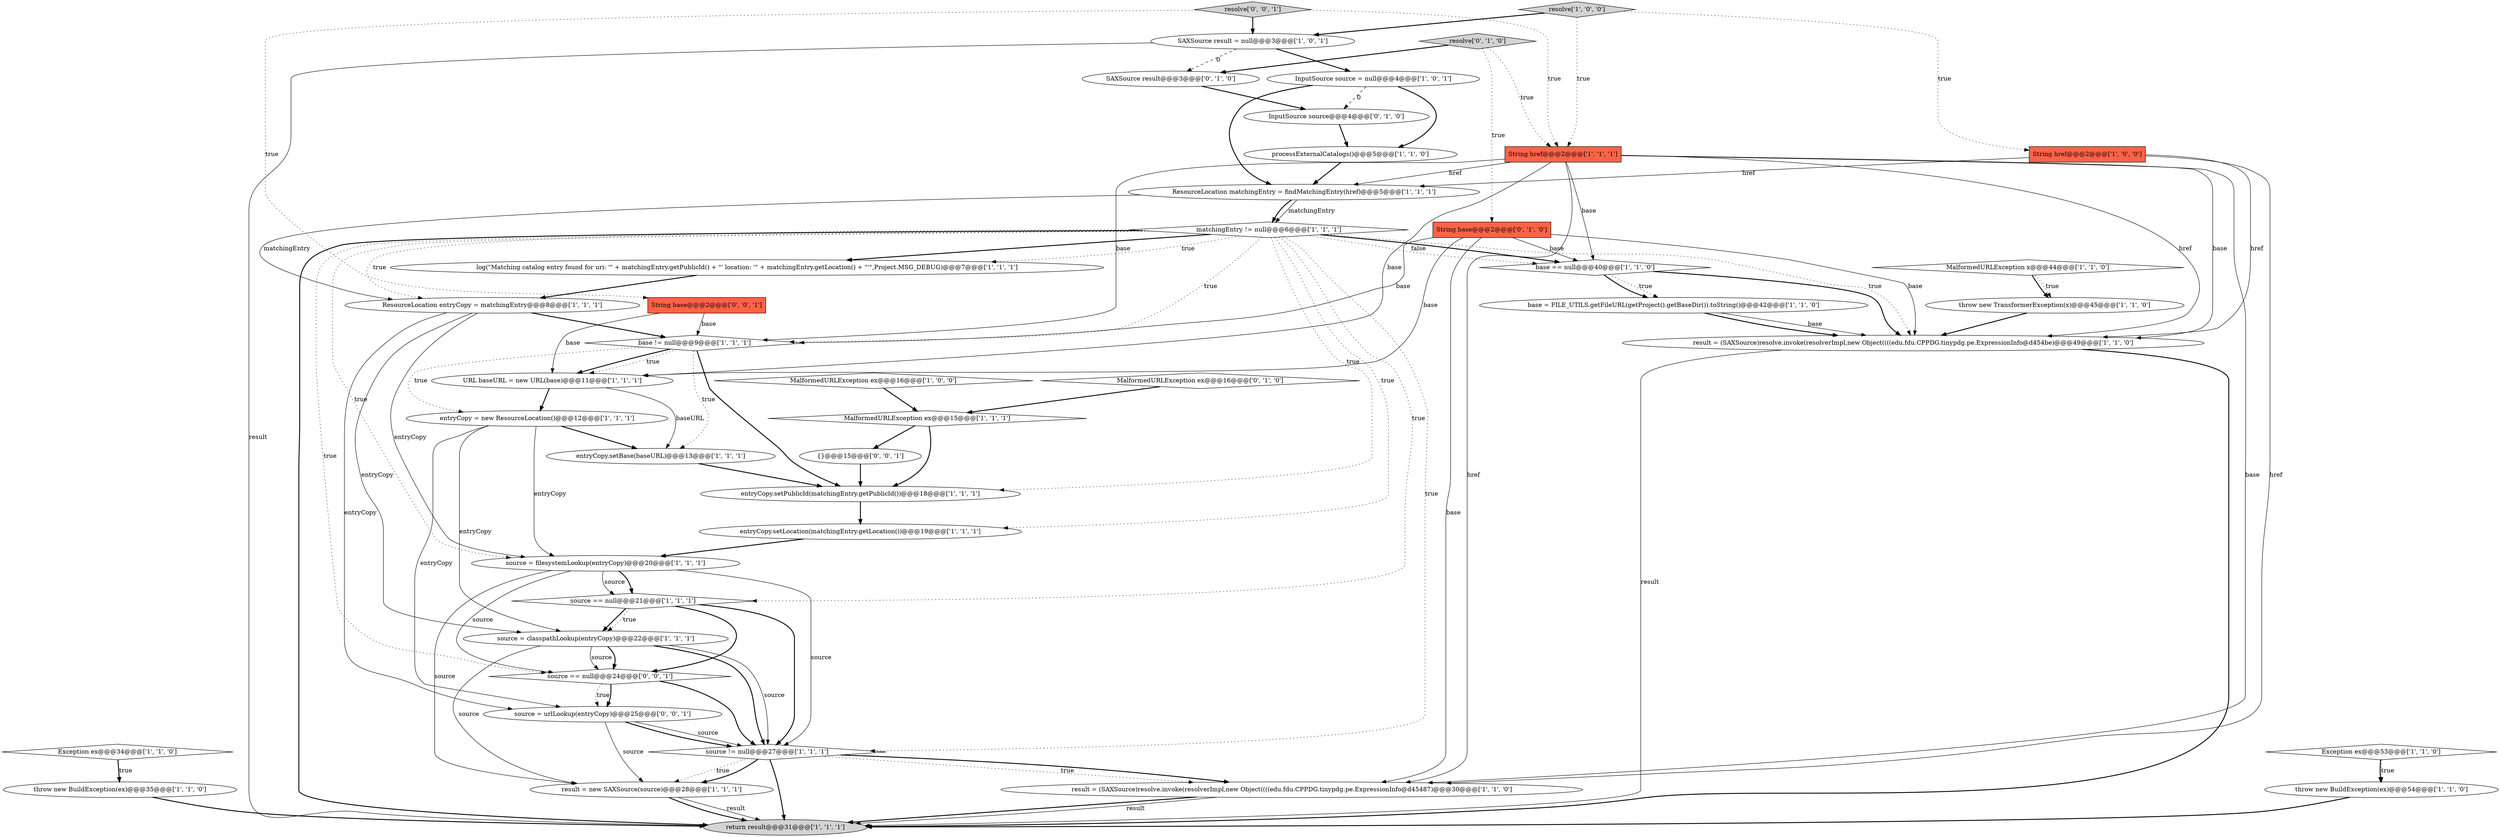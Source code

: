 digraph {
16 [style = filled, label = "MalformedURLException ex@@@16@@@['1', '0', '0']", fillcolor = white, shape = diamond image = "AAA0AAABBB1BBB"];
31 [style = filled, label = "entryCopy.setBase(baseURL)@@@13@@@['1', '1', '1']", fillcolor = white, shape = ellipse image = "AAA0AAABBB1BBB"];
5 [style = filled, label = "entryCopy = new ResourceLocation()@@@12@@@['1', '1', '1']", fillcolor = white, shape = ellipse image = "AAA0AAABBB1BBB"];
8 [style = filled, label = "InputSource source = null@@@4@@@['1', '0', '1']", fillcolor = white, shape = ellipse image = "AAA0AAABBB1BBB"];
42 [style = filled, label = "resolve['0', '0', '1']", fillcolor = lightgray, shape = diamond image = "AAA0AAABBB3BBB"];
29 [style = filled, label = "Exception ex@@@34@@@['1', '1', '0']", fillcolor = white, shape = diamond image = "AAA0AAABBB1BBB"];
23 [style = filled, label = "source = filesystemLookup(entryCopy)@@@20@@@['1', '1', '1']", fillcolor = white, shape = ellipse image = "AAA0AAABBB1BBB"];
35 [style = filled, label = "String base@@@2@@@['0', '1', '0']", fillcolor = tomato, shape = box image = "AAA0AAABBB2BBB"];
12 [style = filled, label = "throw new TransformerException(x)@@@45@@@['1', '1', '0']", fillcolor = white, shape = ellipse image = "AAA0AAABBB1BBB"];
38 [style = filled, label = "SAXSource result@@@3@@@['0', '1', '0']", fillcolor = white, shape = ellipse image = "AAA1AAABBB2BBB"];
21 [style = filled, label = "SAXSource result = null@@@3@@@['1', '0', '1']", fillcolor = white, shape = ellipse image = "AAA0AAABBB1BBB"];
37 [style = filled, label = "resolve['0', '1', '0']", fillcolor = lightgray, shape = diamond image = "AAA0AAABBB2BBB"];
14 [style = filled, label = "return result@@@31@@@['1', '1', '1']", fillcolor = lightgray, shape = ellipse image = "AAA0AAABBB1BBB"];
19 [style = filled, label = "throw new BuildException(ex)@@@35@@@['1', '1', '0']", fillcolor = white, shape = ellipse image = "AAA0AAABBB1BBB"];
0 [style = filled, label = "source != null@@@27@@@['1', '1', '1']", fillcolor = white, shape = diamond image = "AAA0AAABBB1BBB"];
28 [style = filled, label = "base != null@@@9@@@['1', '1', '1']", fillcolor = white, shape = diamond image = "AAA0AAABBB1BBB"];
36 [style = filled, label = "InputSource source@@@4@@@['0', '1', '0']", fillcolor = white, shape = ellipse image = "AAA1AAABBB2BBB"];
39 [style = filled, label = "{}@@@15@@@['0', '0', '1']", fillcolor = white, shape = ellipse image = "AAA0AAABBB3BBB"];
6 [style = filled, label = "base = FILE_UTILS.getFileURL(getProject().getBaseDir()).toString()@@@42@@@['1', '1', '0']", fillcolor = white, shape = ellipse image = "AAA0AAABBB1BBB"];
33 [style = filled, label = "MalformedURLException x@@@44@@@['1', '1', '0']", fillcolor = white, shape = diamond image = "AAA0AAABBB1BBB"];
40 [style = filled, label = "source = urlLookup(entryCopy)@@@25@@@['0', '0', '1']", fillcolor = white, shape = ellipse image = "AAA0AAABBB3BBB"];
43 [style = filled, label = "source == null@@@24@@@['0', '0', '1']", fillcolor = white, shape = diamond image = "AAA0AAABBB3BBB"];
10 [style = filled, label = "ResourceLocation matchingEntry = findMatchingEntry(href)@@@5@@@['1', '1', '1']", fillcolor = white, shape = ellipse image = "AAA0AAABBB1BBB"];
9 [style = filled, label = "String href@@@2@@@['1', '0', '0']", fillcolor = tomato, shape = box image = "AAA0AAABBB1BBB"];
24 [style = filled, label = "result = (SAXSource)resolve.invoke(resolverImpl,new Object((((edu.fdu.CPPDG.tinypdg.pe.ExpressionInfo@d45487)@@@30@@@['1', '1', '0']", fillcolor = white, shape = ellipse image = "AAA0AAABBB1BBB"];
22 [style = filled, label = "base == null@@@40@@@['1', '1', '0']", fillcolor = white, shape = diamond image = "AAA0AAABBB1BBB"];
11 [style = filled, label = "Exception ex@@@53@@@['1', '1', '0']", fillcolor = white, shape = diamond image = "AAA0AAABBB1BBB"];
32 [style = filled, label = "MalformedURLException ex@@@15@@@['1', '1', '1']", fillcolor = white, shape = diamond image = "AAA0AAABBB1BBB"];
27 [style = filled, label = "URL baseURL = new URL(base)@@@11@@@['1', '1', '1']", fillcolor = white, shape = ellipse image = "AAA0AAABBB1BBB"];
30 [style = filled, label = "String href@@@2@@@['1', '1', '1']", fillcolor = tomato, shape = box image = "AAA0AAABBB1BBB"];
18 [style = filled, label = "source == null@@@21@@@['1', '1', '1']", fillcolor = white, shape = diamond image = "AAA0AAABBB1BBB"];
26 [style = filled, label = "processExternalCatalogs()@@@5@@@['1', '1', '0']", fillcolor = white, shape = ellipse image = "AAA0AAABBB1BBB"];
4 [style = filled, label = "result = (SAXSource)resolve.invoke(resolverImpl,new Object((((edu.fdu.CPPDG.tinypdg.pe.ExpressionInfo@d454be)@@@49@@@['1', '1', '0']", fillcolor = white, shape = ellipse image = "AAA0AAABBB1BBB"];
34 [style = filled, label = "MalformedURLException ex@@@16@@@['0', '1', '0']", fillcolor = white, shape = diamond image = "AAA0AAABBB2BBB"];
2 [style = filled, label = "result = new SAXSource(source)@@@28@@@['1', '1', '1']", fillcolor = white, shape = ellipse image = "AAA0AAABBB1BBB"];
20 [style = filled, label = "resolve['1', '0', '0']", fillcolor = lightgray, shape = diamond image = "AAA0AAABBB1BBB"];
3 [style = filled, label = "entryCopy.setPublicId(matchingEntry.getPublicId())@@@18@@@['1', '1', '1']", fillcolor = white, shape = ellipse image = "AAA0AAABBB1BBB"];
7 [style = filled, label = "log(\"Matching catalog entry found for uri: '\" + matchingEntry.getPublicId() + \"' location: '\" + matchingEntry.getLocation() + \"'\",Project.MSG_DEBUG)@@@7@@@['1', '1', '1']", fillcolor = white, shape = ellipse image = "AAA0AAABBB1BBB"];
1 [style = filled, label = "matchingEntry != null@@@6@@@['1', '1', '1']", fillcolor = white, shape = diamond image = "AAA0AAABBB1BBB"];
13 [style = filled, label = "entryCopy.setLocation(matchingEntry.getLocation())@@@19@@@['1', '1', '1']", fillcolor = white, shape = ellipse image = "AAA0AAABBB1BBB"];
17 [style = filled, label = "throw new BuildException(ex)@@@54@@@['1', '1', '0']", fillcolor = white, shape = ellipse image = "AAA0AAABBB1BBB"];
15 [style = filled, label = "source = classpathLookup(entryCopy)@@@22@@@['1', '1', '1']", fillcolor = white, shape = ellipse image = "AAA0AAABBB1BBB"];
41 [style = filled, label = "String base@@@2@@@['0', '0', '1']", fillcolor = tomato, shape = box image = "AAA0AAABBB3BBB"];
25 [style = filled, label = "ResourceLocation entryCopy = matchingEntry@@@8@@@['1', '1', '1']", fillcolor = white, shape = ellipse image = "AAA0AAABBB1BBB"];
28->3 [style = bold, label=""];
9->4 [style = solid, label="href"];
29->19 [style = bold, label=""];
38->36 [style = bold, label=""];
30->22 [style = solid, label="base"];
28->31 [style = dotted, label="true"];
1->0 [style = dotted, label="true"];
27->31 [style = solid, label="baseURL"];
30->28 [style = solid, label="base"];
17->14 [style = bold, label=""];
9->24 [style = solid, label="href"];
21->14 [style = solid, label="result"];
3->13 [style = bold, label=""];
42->21 [style = bold, label=""];
0->24 [style = dotted, label="true"];
25->15 [style = solid, label="entryCopy"];
4->14 [style = solid, label="result"];
25->28 [style = bold, label=""];
15->0 [style = bold, label=""];
6->4 [style = solid, label="base"];
22->6 [style = dotted, label="true"];
29->19 [style = dotted, label="true"];
43->40 [style = dotted, label="true"];
1->28 [style = dotted, label="true"];
5->15 [style = solid, label="entryCopy"];
1->22 [style = bold, label=""];
24->14 [style = bold, label=""];
2->14 [style = solid, label="result"];
33->12 [style = bold, label=""];
31->3 [style = bold, label=""];
5->40 [style = solid, label="entryCopy"];
10->1 [style = solid, label="matchingEntry"];
40->0 [style = bold, label=""];
8->26 [style = bold, label=""];
30->4 [style = solid, label="base"];
15->43 [style = bold, label=""];
1->7 [style = dotted, label="true"];
1->25 [style = dotted, label="true"];
40->0 [style = solid, label="source"];
21->8 [style = bold, label=""];
11->17 [style = bold, label=""];
24->14 [style = solid, label="result"];
1->14 [style = bold, label=""];
1->23 [style = dotted, label="true"];
5->31 [style = bold, label=""];
28->27 [style = bold, label=""];
1->22 [style = dotted, label="false"];
37->38 [style = bold, label=""];
23->43 [style = solid, label="source"];
9->10 [style = solid, label="href"];
1->13 [style = dotted, label="true"];
18->43 [style = bold, label=""];
37->30 [style = dotted, label="true"];
20->30 [style = dotted, label="true"];
35->22 [style = solid, label="base"];
23->18 [style = bold, label=""];
8->36 [style = dashed, label="0"];
19->14 [style = bold, label=""];
33->12 [style = dotted, label="true"];
37->35 [style = dotted, label="true"];
0->14 [style = bold, label=""];
1->4 [style = dotted, label="true"];
8->10 [style = bold, label=""];
16->32 [style = bold, label=""];
18->15 [style = bold, label=""];
0->2 [style = dotted, label="true"];
30->27 [style = solid, label="base"];
30->4 [style = solid, label="href"];
23->0 [style = solid, label="source"];
6->4 [style = bold, label=""];
22->6 [style = bold, label=""];
13->23 [style = bold, label=""];
12->4 [style = bold, label=""];
15->2 [style = solid, label="source"];
1->43 [style = dotted, label="true"];
28->27 [style = dotted, label="true"];
11->17 [style = dotted, label="true"];
15->43 [style = solid, label="source"];
0->24 [style = bold, label=""];
10->1 [style = bold, label=""];
1->3 [style = dotted, label="true"];
21->38 [style = dashed, label="0"];
43->40 [style = bold, label=""];
7->25 [style = bold, label=""];
23->18 [style = solid, label="source"];
40->2 [style = solid, label="source"];
10->25 [style = solid, label="matchingEntry"];
35->4 [style = solid, label="base"];
1->7 [style = bold, label=""];
42->41 [style = dotted, label="true"];
43->0 [style = bold, label=""];
25->23 [style = solid, label="entryCopy"];
35->28 [style = solid, label="base"];
1->18 [style = dotted, label="true"];
30->24 [style = solid, label="base"];
30->24 [style = solid, label="href"];
18->15 [style = dotted, label="true"];
23->2 [style = solid, label="source"];
41->27 [style = solid, label="base"];
35->27 [style = solid, label="base"];
15->0 [style = solid, label="source"];
5->23 [style = solid, label="entryCopy"];
32->39 [style = bold, label=""];
35->24 [style = solid, label="base"];
30->10 [style = solid, label="href"];
26->10 [style = bold, label=""];
28->5 [style = dotted, label="true"];
20->21 [style = bold, label=""];
25->40 [style = solid, label="entryCopy"];
42->30 [style = dotted, label="true"];
27->5 [style = bold, label=""];
36->26 [style = bold, label=""];
32->3 [style = bold, label=""];
22->4 [style = bold, label=""];
4->14 [style = bold, label=""];
41->28 [style = solid, label="base"];
2->14 [style = bold, label=""];
39->3 [style = bold, label=""];
0->2 [style = bold, label=""];
20->9 [style = dotted, label="true"];
18->0 [style = bold, label=""];
34->32 [style = bold, label=""];
}

